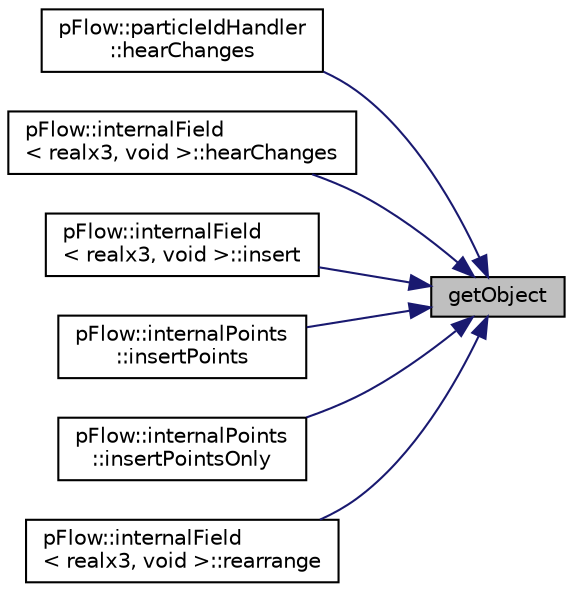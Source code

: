 digraph "getObject"
{
 // LATEX_PDF_SIZE
  edge [fontname="Helvetica",fontsize="10",labelfontname="Helvetica",labelfontsize="10"];
  node [fontname="Helvetica",fontsize="10",shape=record];
  rankdir="RL";
  Node1 [label="getObject",height=0.2,width=0.4,color="black", fillcolor="grey75", style="filled", fontcolor="black",tooltip="Get the reference to variable by index."];
  Node1 -> Node2 [dir="back",color="midnightblue",fontsize="10",style="solid",fontname="Helvetica"];
  Node2 [label="pFlow::particleIdHandler\l::hearChanges",height=0.2,width=0.4,color="black", fillcolor="white", style="filled",URL="$classpFlow_1_1particleIdHandler.html#a0f63a62676bba1a8a5cf891337d1d201",tooltip=" "];
  Node1 -> Node3 [dir="back",color="midnightblue",fontsize="10",style="solid",fontname="Helvetica"];
  Node3 [label="pFlow::internalField\l\< realx3, void \>::hearChanges",height=0.2,width=0.4,color="black", fillcolor="white", style="filled",URL="$classpFlow_1_1internalField.html#a0f63a62676bba1a8a5cf891337d1d201",tooltip=" "];
  Node1 -> Node4 [dir="back",color="midnightblue",fontsize="10",style="solid",fontname="Helvetica"];
  Node4 [label="pFlow::internalField\l\< realx3, void \>::insert",height=0.2,width=0.4,color="black", fillcolor="white", style="filled",URL="$classpFlow_1_1internalField.html#a1c6758ae1f312ebe5cb9f5612d58cbf5",tooltip=" "];
  Node1 -> Node5 [dir="back",color="midnightblue",fontsize="10",style="solid",fontname="Helvetica"];
  Node5 [label="pFlow::internalPoints\l::insertPoints",height=0.2,width=0.4,color="black", fillcolor="white", style="filled",URL="$classpFlow_1_1internalPoints.html#a978ee891890b08d6aea1b96cecc8a48c",tooltip=" "];
  Node1 -> Node6 [dir="back",color="midnightblue",fontsize="10",style="solid",fontname="Helvetica"];
  Node6 [label="pFlow::internalPoints\l::insertPointsOnly",height=0.2,width=0.4,color="black", fillcolor="white", style="filled",URL="$classpFlow_1_1internalPoints.html#ad0dafe3bef63060ebf6247abb3ccba01",tooltip=" "];
  Node1 -> Node7 [dir="back",color="midnightblue",fontsize="10",style="solid",fontname="Helvetica"];
  Node7 [label="pFlow::internalField\l\< realx3, void \>::rearrange",height=0.2,width=0.4,color="black", fillcolor="white", style="filled",URL="$classpFlow_1_1internalField.html#a978503d179a49dd48b29f27da6da8b95",tooltip=" "];
}
